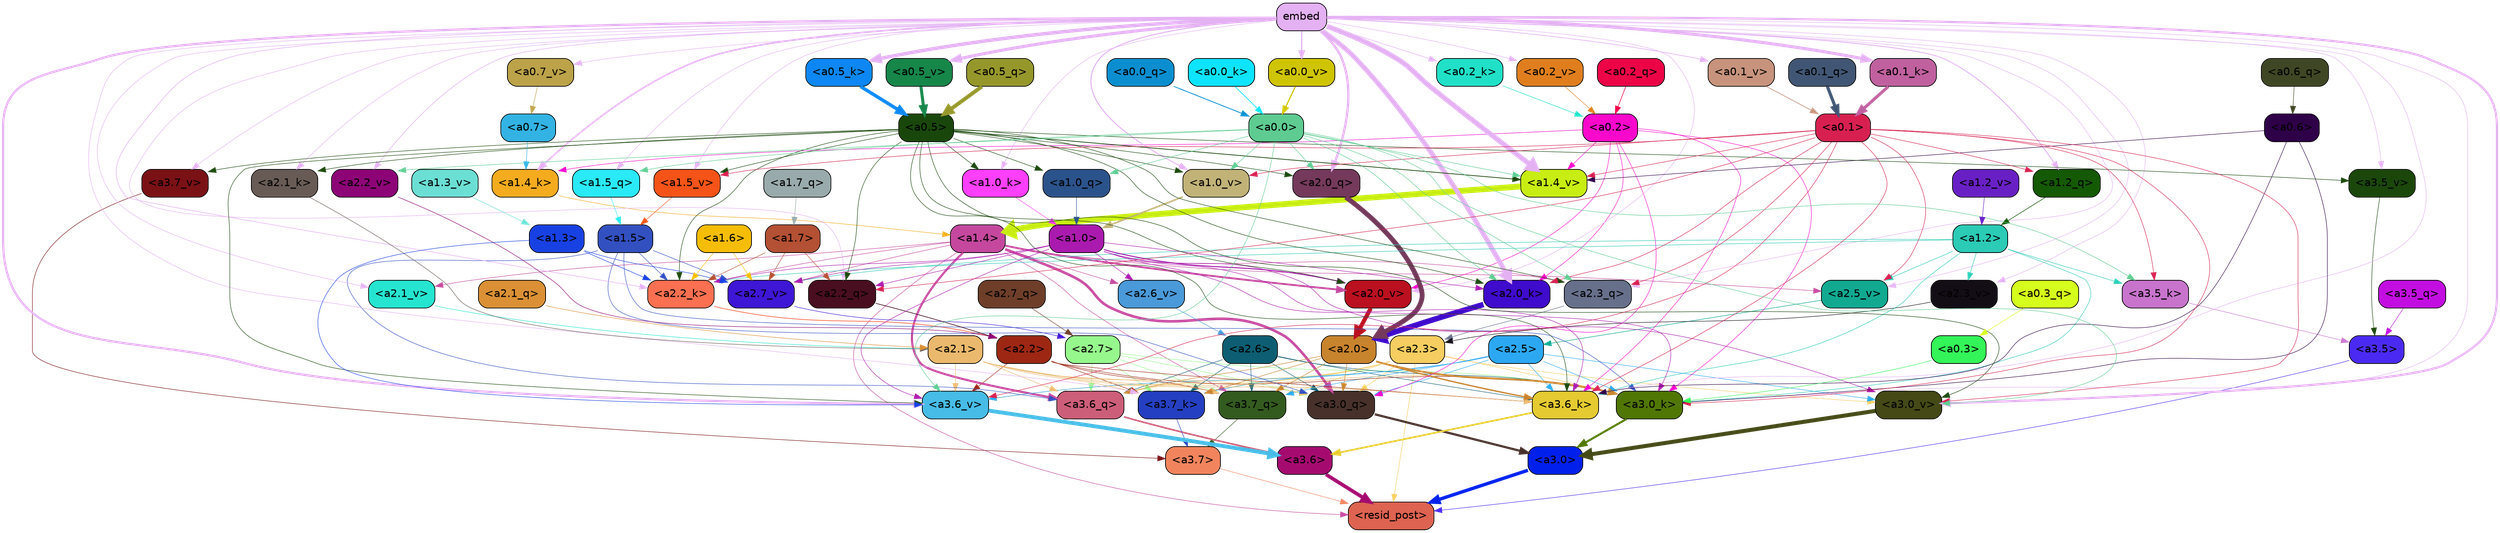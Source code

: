 strict digraph "" {
	graph [bgcolor=transparent,
		layout=dot,
		overlap=false,
		splines=true
	];
	"<a3.7>"	[color=black,
		fillcolor="#f1845d",
		fontname=Helvetica,
		shape=box,
		style="filled, rounded"];
	"<resid_post>"	[color=black,
		fillcolor="#de6351",
		fontname=Helvetica,
		shape=box,
		style="filled, rounded"];
	"<a3.7>" -> "<resid_post>"	[color="#f1845d",
		penwidth=0.6];
	"<a3.6>"	[color=black,
		fillcolor="#a50b6f",
		fontname=Helvetica,
		shape=box,
		style="filled, rounded"];
	"<a3.6>" -> "<resid_post>"	[color="#a50b6f",
		penwidth=4.646730065345764];
	"<a3.5>"	[color=black,
		fillcolor="#4a2af2",
		fontname=Helvetica,
		shape=box,
		style="filled, rounded"];
	"<a3.5>" -> "<resid_post>"	[color="#4a2af2",
		penwidth=0.6];
	"<a3.0>"	[color=black,
		fillcolor="#0120ec",
		fontname=Helvetica,
		shape=box,
		style="filled, rounded"];
	"<a3.0>" -> "<resid_post>"	[color="#0120ec",
		penwidth=4.323132634162903];
	"<a2.3>"	[color=black,
		fillcolor="#f5cd60",
		fontname=Helvetica,
		shape=box,
		style="filled, rounded"];
	"<a2.3>" -> "<resid_post>"	[color="#f5cd60",
		penwidth=0.6];
	"<a3.7_q>"	[color=black,
		fillcolor="#335b1f",
		fontname=Helvetica,
		shape=box,
		style="filled, rounded"];
	"<a2.3>" -> "<a3.7_q>"	[color="#f5cd60",
		penwidth=0.6];
	"<a3.6_q>"	[color=black,
		fillcolor="#cd5e79",
		fontname=Helvetica,
		shape=box,
		style="filled, rounded"];
	"<a2.3>" -> "<a3.6_q>"	[color="#f5cd60",
		penwidth=0.6];
	"<a3.0_q>"	[color=black,
		fillcolor="#47312a",
		fontname=Helvetica,
		shape=box,
		style="filled, rounded"];
	"<a2.3>" -> "<a3.0_q>"	[color="#f5cd60",
		penwidth=0.6];
	"<a3.7_k>"	[color=black,
		fillcolor="#243fc1",
		fontname=Helvetica,
		shape=box,
		style="filled, rounded"];
	"<a2.3>" -> "<a3.7_k>"	[color="#f5cd60",
		penwidth=0.6];
	"<a3.0_k>"	[color=black,
		fillcolor="#507704",
		fontname=Helvetica,
		shape=box,
		style="filled, rounded"];
	"<a2.3>" -> "<a3.0_k>"	[color="#f5cd60",
		penwidth=0.6];
	"<a3.6_v>"	[color=black,
		fillcolor="#47bce6",
		fontname=Helvetica,
		shape=box,
		style="filled, rounded"];
	"<a2.3>" -> "<a3.6_v>"	[color="#f5cd60",
		penwidth=0.6];
	"<a3.0_v>"	[color=black,
		fillcolor="#444916",
		fontname=Helvetica,
		shape=box,
		style="filled, rounded"];
	"<a2.3>" -> "<a3.0_v>"	[color="#f5cd60",
		penwidth=0.6];
	"<a1.4>"	[color=black,
		fillcolor="#c5489e",
		fontname=Helvetica,
		shape=box,
		style="filled, rounded"];
	"<a1.4>" -> "<resid_post>"	[color="#c5489e",
		penwidth=0.6];
	"<a1.4>" -> "<a3.7_q>"	[color="#c5489e",
		penwidth=0.6];
	"<a1.4>" -> "<a3.6_q>"	[color="#c5489e",
		penwidth=2.700703263282776];
	"<a1.4>" -> "<a3.0_q>"	[color="#c5489e",
		penwidth=3.34255850315094];
	"<a2.3_q>"	[color=black,
		fillcolor="#67708b",
		fontname=Helvetica,
		shape=box,
		style="filled, rounded"];
	"<a1.4>" -> "<a2.3_q>"	[color="#c5489e",
		penwidth=0.6];
	"<a2.2_k>"	[color=black,
		fillcolor="#fa7050",
		fontname=Helvetica,
		shape=box,
		style="filled, rounded"];
	"<a1.4>" -> "<a2.2_k>"	[color="#c5489e",
		penwidth=0.6];
	"<a2.7_v>"	[color=black,
		fillcolor="#3e16d5",
		fontname=Helvetica,
		shape=box,
		style="filled, rounded"];
	"<a1.4>" -> "<a2.7_v>"	[color="#c5489e",
		penwidth=0.6];
	"<a2.6_v>"	[color=black,
		fillcolor="#4a99d9",
		fontname=Helvetica,
		shape=box,
		style="filled, rounded"];
	"<a1.4>" -> "<a2.6_v>"	[color="#c5489e",
		penwidth=0.6];
	"<a2.5_v>"	[color=black,
		fillcolor="#12a991",
		fontname=Helvetica,
		shape=box,
		style="filled, rounded"];
	"<a1.4>" -> "<a2.5_v>"	[color="#c5489e",
		penwidth=0.6];
	"<a2.1_v>"	[color=black,
		fillcolor="#25e5d0",
		fontname=Helvetica,
		shape=box,
		style="filled, rounded"];
	"<a1.4>" -> "<a2.1_v>"	[color="#c5489e",
		penwidth=0.6];
	"<a2.0_v>"	[color=black,
		fillcolor="#bb101f",
		fontname=Helvetica,
		shape=box,
		style="filled, rounded"];
	"<a1.4>" -> "<a2.0_v>"	[color="#c5489e",
		penwidth=2.387977123260498];
	"<a3.7_q>" -> "<a3.7>"	[color="#335b1f",
		penwidth=0.6];
	"<a3.6_q>" -> "<a3.6>"	[color="#cd5e79",
		penwidth=2.03758105635643];
	"<a3.5_q>"	[color=black,
		fillcolor="#c30ee1",
		fontname=Helvetica,
		shape=box,
		style="filled, rounded"];
	"<a3.5_q>" -> "<a3.5>"	[color="#c30ee1",
		penwidth=0.6];
	"<a3.0_q>" -> "<a3.0>"	[color="#47312a",
		penwidth=2.8638100624084473];
	"<a3.7_k>" -> "<a3.7>"	[color="#243fc1",
		penwidth=0.6];
	"<a3.6_k>"	[color=black,
		fillcolor="#e5cb31",
		fontname=Helvetica,
		shape=box,
		style="filled, rounded"];
	"<a3.6_k>" -> "<a3.6>"	[color="#e5cb31",
		penwidth=2.174198240041733];
	"<a3.5_k>"	[color=black,
		fillcolor="#c874cd",
		fontname=Helvetica,
		shape=box,
		style="filled, rounded"];
	"<a3.5_k>" -> "<a3.5>"	[color="#c874cd",
		penwidth=0.6];
	"<a3.0_k>" -> "<a3.0>"	[color="#507704",
		penwidth=2.6274144649505615];
	"<a3.7_v>"	[color=black,
		fillcolor="#7a1115",
		fontname=Helvetica,
		shape=box,
		style="filled, rounded"];
	"<a3.7_v>" -> "<a3.7>"	[color="#7a1115",
		penwidth=0.6];
	"<a3.6_v>" -> "<a3.6>"	[color="#47bce6",
		penwidth=5.002329230308533];
	"<a3.5_v>"	[color=black,
		fillcolor="#1b470b",
		fontname=Helvetica,
		shape=box,
		style="filled, rounded"];
	"<a3.5_v>" -> "<a3.5>"	[color="#1b470b",
		penwidth=0.6];
	"<a3.0_v>" -> "<a3.0>"	[color="#444916",
		penwidth=5.188832879066467];
	"<a2.7>"	[color=black,
		fillcolor="#96f88c",
		fontname=Helvetica,
		shape=box,
		style="filled, rounded"];
	"<a2.7>" -> "<a3.7_q>"	[color="#96f88c",
		penwidth=0.6];
	"<a2.7>" -> "<a3.6_q>"	[color="#96f88c",
		penwidth=0.6];
	"<a2.7>" -> "<a3.0_q>"	[color="#96f88c",
		penwidth=0.6];
	"<a2.7>" -> "<a3.7_k>"	[color="#96f88c",
		penwidth=0.6];
	"<a2.7>" -> "<a3.0_k>"	[color="#96f88c",
		penwidth=0.6];
	"<a2.6>"	[color=black,
		fillcolor="#0d5e72",
		fontname=Helvetica,
		shape=box,
		style="filled, rounded"];
	"<a2.6>" -> "<a3.7_q>"	[color="#0d5e72",
		penwidth=0.6];
	"<a2.6>" -> "<a3.6_q>"	[color="#0d5e72",
		penwidth=0.6];
	"<a2.6>" -> "<a3.0_q>"	[color="#0d5e72",
		penwidth=0.6];
	"<a2.6>" -> "<a3.7_k>"	[color="#0d5e72",
		penwidth=0.6];
	"<a2.6>" -> "<a3.6_k>"	[color="#0d5e72",
		penwidth=0.6];
	"<a2.6>" -> "<a3.0_k>"	[color="#0d5e72",
		penwidth=0.6];
	"<a2.5>"	[color=black,
		fillcolor="#2ca8f3",
		fontname=Helvetica,
		shape=box,
		style="filled, rounded"];
	"<a2.5>" -> "<a3.7_q>"	[color="#2ca8f3",
		penwidth=0.6];
	"<a2.5>" -> "<a3.0_q>"	[color="#2ca8f3",
		penwidth=0.6];
	"<a2.5>" -> "<a3.7_k>"	[color="#2ca8f3",
		penwidth=0.6];
	"<a2.5>" -> "<a3.6_k>"	[color="#2ca8f3",
		penwidth=0.6];
	"<a2.5>" -> "<a3.0_k>"	[color="#2ca8f3",
		penwidth=0.6];
	"<a2.5>" -> "<a3.6_v>"	[color="#2ca8f3",
		penwidth=0.6];
	"<a2.5>" -> "<a3.0_v>"	[color="#2ca8f3",
		penwidth=0.6];
	"<a2.2>"	[color=black,
		fillcolor="#9d2712",
		fontname=Helvetica,
		shape=box,
		style="filled, rounded"];
	"<a2.2>" -> "<a3.7_q>"	[color="#9d2712",
		penwidth=0.6];
	"<a2.2>" -> "<a3.7_k>"	[color="#9d2712",
		penwidth=0.6];
	"<a2.2>" -> "<a3.6_k>"	[color="#9d2712",
		penwidth=0.6];
	"<a2.2>" -> "<a3.0_k>"	[color="#9d2712",
		penwidth=0.6];
	"<a2.2>" -> "<a3.6_v>"	[color="#9d2712",
		penwidth=0.6];
	"<a2.1>"	[color=black,
		fillcolor="#ebb96d",
		fontname=Helvetica,
		shape=box,
		style="filled, rounded"];
	"<a2.1>" -> "<a3.7_q>"	[color="#ebb96d",
		penwidth=0.6];
	"<a2.1>" -> "<a3.6_q>"	[color="#ebb96d",
		penwidth=0.6];
	"<a2.1>" -> "<a3.0_q>"	[color="#ebb96d",
		penwidth=0.6];
	"<a2.1>" -> "<a3.7_k>"	[color="#ebb96d",
		penwidth=0.6];
	"<a2.1>" -> "<a3.6_k>"	[color="#ebb96d",
		penwidth=0.6];
	"<a2.1>" -> "<a3.0_k>"	[color="#ebb96d",
		penwidth=0.6];
	"<a2.1>" -> "<a3.6_v>"	[color="#ebb96d",
		penwidth=0.6];
	"<a2.0>"	[color=black,
		fillcolor="#c8832d",
		fontname=Helvetica,
		shape=box,
		style="filled, rounded"];
	"<a2.0>" -> "<a3.7_q>"	[color="#c8832d",
		penwidth=0.6];
	"<a2.0>" -> "<a3.6_q>"	[color="#c8832d",
		penwidth=0.6];
	"<a2.0>" -> "<a3.0_q>"	[color="#c8832d",
		penwidth=0.6];
	"<a2.0>" -> "<a3.7_k>"	[color="#c8832d",
		penwidth=0.6];
	"<a2.0>" -> "<a3.6_k>"	[color="#c8832d",
		penwidth=1.6454488784074783];
	"<a2.0>" -> "<a3.0_k>"	[color="#c8832d",
		penwidth=2.2218968719244003];
	"<a1.5>"	[color=black,
		fillcolor="#3350c1",
		fontname=Helvetica,
		shape=box,
		style="filled, rounded"];
	"<a1.5>" -> "<a3.6_q>"	[color="#3350c1",
		penwidth=0.6];
	"<a1.5>" -> "<a3.0_q>"	[color="#3350c1",
		penwidth=0.6];
	"<a1.5>" -> "<a3.0_k>"	[color="#3350c1",
		penwidth=0.6];
	"<a1.5>" -> "<a2.2_k>"	[color="#3350c1",
		penwidth=0.6];
	"<a1.5>" -> "<a2.7_v>"	[color="#3350c1",
		penwidth=0.6];
	"<a0.2>"	[color=black,
		fillcolor="#fa09cc",
		fontname=Helvetica,
		shape=box,
		style="filled, rounded"];
	"<a0.2>" -> "<a3.0_q>"	[color="#fa09cc",
		penwidth=0.6];
	"<a0.2>" -> "<a3.6_k>"	[color="#fa09cc",
		penwidth=0.6];
	"<a0.2>" -> "<a3.0_k>"	[color="#fa09cc",
		penwidth=0.6];
	"<a2.0_k>"	[color=black,
		fillcolor="#3f0bcc",
		fontname=Helvetica,
		shape=box,
		style="filled, rounded"];
	"<a0.2>" -> "<a2.0_k>"	[color="#fa09cc",
		penwidth=0.6];
	"<a0.2>" -> "<a2.0_v>"	[color="#fa09cc",
		penwidth=0.6];
	"<a1.4_k>"	[color=black,
		fillcolor="#f4ab1e",
		fontname=Helvetica,
		shape=box,
		style="filled, rounded"];
	"<a0.2>" -> "<a1.4_k>"	[color="#fa09cc",
		penwidth=0.6];
	"<a1.4_v>"	[color=black,
		fillcolor="#c8ed13",
		fontname=Helvetica,
		shape=box,
		style="filled, rounded"];
	"<a0.2>" -> "<a1.4_v>"	[color="#fa09cc",
		penwidth=0.6];
	embed	[color=black,
		fillcolor="#e4b1f3",
		fontname=Helvetica,
		shape=box,
		style="filled, rounded"];
	embed -> "<a3.7_k>"	[color="#e4b1f3",
		penwidth=0.6];
	embed -> "<a3.6_k>"	[color="#e4b1f3",
		penwidth=0.6];
	embed -> "<a3.0_k>"	[color="#e4b1f3",
		penwidth=0.6];
	embed -> "<a3.7_v>"	[color="#e4b1f3",
		penwidth=0.6];
	embed -> "<a3.6_v>"	[color="#e4b1f3",
		penwidth=2.8301228284835815];
	embed -> "<a3.5_v>"	[color="#e4b1f3",
		penwidth=0.6];
	embed -> "<a3.0_v>"	[color="#e4b1f3",
		penwidth=2.7660785913467407];
	embed -> "<a2.3_q>"	[color="#e4b1f3",
		penwidth=0.6];
	"<a2.2_q>"	[color=black,
		fillcolor="#490e20",
		fontname=Helvetica,
		shape=box,
		style="filled, rounded"];
	embed -> "<a2.2_q>"	[color="#e4b1f3",
		penwidth=0.6];
	"<a2.0_q>"	[color=black,
		fillcolor="#74395b",
		fontname=Helvetica,
		shape=box,
		style="filled, rounded"];
	embed -> "<a2.0_q>"	[color="#e4b1f3",
		penwidth=2.918822765350342];
	embed -> "<a2.2_k>"	[color="#e4b1f3",
		penwidth=0.7099294662475586];
	"<a2.1_k>"	[color=black,
		fillcolor="#685b55",
		fontname=Helvetica,
		shape=box,
		style="filled, rounded"];
	embed -> "<a2.1_k>"	[color="#e4b1f3",
		penwidth=0.6];
	embed -> "<a2.0_k>"	[color="#e4b1f3",
		penwidth=6.075345039367676];
	embed -> "<a2.5_v>"	[color="#e4b1f3",
		penwidth=0.6];
	"<a2.3_v>"	[color=black,
		fillcolor="#130d16",
		fontname=Helvetica,
		shape=box,
		style="filled, rounded"];
	embed -> "<a2.3_v>"	[color="#e4b1f3",
		penwidth=0.6];
	"<a2.2_v>"	[color=black,
		fillcolor="#8d0476",
		fontname=Helvetica,
		shape=box,
		style="filled, rounded"];
	embed -> "<a2.2_v>"	[color="#e4b1f3",
		penwidth=0.6909599304199219];
	embed -> "<a2.1_v>"	[color="#e4b1f3",
		penwidth=0.6];
	embed -> "<a2.0_v>"	[color="#e4b1f3",
		penwidth=0.6];
	"<a1.5_q>"	[color=black,
		fillcolor="#29eaf6",
		fontname=Helvetica,
		shape=box,
		style="filled, rounded"];
	embed -> "<a1.5_q>"	[color="#e4b1f3",
		penwidth=0.6];
	"<a1.2_q>"	[color=black,
		fillcolor="#145904",
		fontname=Helvetica,
		shape=box,
		style="filled, rounded"];
	embed -> "<a1.2_q>"	[color="#e4b1f3",
		penwidth=1.1075286865234375];
	embed -> "<a1.4_k>"	[color="#e4b1f3",
		penwidth=2.043105125427246];
	"<a1.0_k>"	[color=black,
		fillcolor="#fe3ffc",
		fontname=Helvetica,
		shape=box,
		style="filled, rounded"];
	embed -> "<a1.0_k>"	[color="#e4b1f3",
		penwidth=0.6];
	"<a1.5_v>"	[color=black,
		fillcolor="#f65318",
		fontname=Helvetica,
		shape=box,
		style="filled, rounded"];
	embed -> "<a1.5_v>"	[color="#e4b1f3",
		penwidth=0.6];
	embed -> "<a1.4_v>"	[color="#e4b1f3",
		penwidth=6.46385931968689];
	"<a1.0_v>"	[color=black,
		fillcolor="#c1b278",
		fontname=Helvetica,
		shape=box,
		style="filled, rounded"];
	embed -> "<a1.0_v>"	[color="#e4b1f3",
		penwidth=1.273291826248169];
	"<a0.5_k>"	[color=black,
		fillcolor="#0d87f4",
		fontname=Helvetica,
		shape=box,
		style="filled, rounded"];
	embed -> "<a0.5_k>"	[color="#e4b1f3",
		penwidth=4.426396369934082];
	"<a0.2_k>"	[color=black,
		fillcolor="#20e1c8",
		fontname=Helvetica,
		shape=box,
		style="filled, rounded"];
	embed -> "<a0.2_k>"	[color="#e4b1f3",
		penwidth=0.6546797752380371];
	"<a0.1_k>"	[color=black,
		fillcolor="#c0609f",
		fontname=Helvetica,
		shape=box,
		style="filled, rounded"];
	embed -> "<a0.1_k>"	[color="#e4b1f3",
		penwidth=3.930372714996338];
	"<a0.7_v>"	[color=black,
		fillcolor="#bca249",
		fontname=Helvetica,
		shape=box,
		style="filled, rounded"];
	embed -> "<a0.7_v>"	[color="#e4b1f3",
		penwidth=0.6];
	"<a0.5_v>"	[color=black,
		fillcolor="#168649",
		fontname=Helvetica,
		shape=box,
		style="filled, rounded"];
	embed -> "<a0.5_v>"	[color="#e4b1f3",
		penwidth=3.920696496963501];
	"<a0.2_v>"	[color=black,
		fillcolor="#e07e1e",
		fontname=Helvetica,
		shape=box,
		style="filled, rounded"];
	embed -> "<a0.2_v>"	[color="#e4b1f3",
		penwidth=0.6];
	"<a0.1_v>"	[color=black,
		fillcolor="#c7937c",
		fontname=Helvetica,
		shape=box,
		style="filled, rounded"];
	embed -> "<a0.1_v>"	[color="#e4b1f3",
		penwidth=0.8145098686218262];
	"<a0.0_v>"	[color=black,
		fillcolor="#cfc400",
		fontname=Helvetica,
		shape=box,
		style="filled, rounded"];
	embed -> "<a0.0_v>"	[color="#e4b1f3",
		penwidth=1.426530361175537];
	"<a1.2>"	[color=black,
		fillcolor="#2bcbb6",
		fontname=Helvetica,
		shape=box,
		style="filled, rounded"];
	"<a1.2>" -> "<a3.6_k>"	[color="#2bcbb6",
		penwidth=0.6];
	"<a1.2>" -> "<a3.5_k>"	[color="#2bcbb6",
		penwidth=0.6];
	"<a1.2>" -> "<a3.0_k>"	[color="#2bcbb6",
		penwidth=0.6];
	"<a1.2>" -> "<a2.2_k>"	[color="#2bcbb6",
		penwidth=0.6];
	"<a1.2>" -> "<a2.7_v>"	[color="#2bcbb6",
		penwidth=0.6];
	"<a1.2>" -> "<a2.5_v>"	[color="#2bcbb6",
		penwidth=0.6];
	"<a1.2>" -> "<a2.3_v>"	[color="#2bcbb6",
		penwidth=0.6];
	"<a1.0>"	[color=black,
		fillcolor="#ab1aae",
		fontname=Helvetica,
		shape=box,
		style="filled, rounded"];
	"<a1.0>" -> "<a3.6_k>"	[color="#ab1aae",
		penwidth=0.6];
	"<a1.0>" -> "<a3.0_k>"	[color="#ab1aae",
		penwidth=0.6];
	"<a1.0>" -> "<a3.6_v>"	[color="#ab1aae",
		penwidth=0.6];
	"<a1.0>" -> "<a3.0_v>"	[color="#ab1aae",
		penwidth=0.6];
	"<a1.0>" -> "<a2.2_q>"	[color="#ab1aae",
		penwidth=0.6];
	"<a1.0>" -> "<a2.2_k>"	[color="#ab1aae",
		penwidth=0.6];
	"<a1.0>" -> "<a2.0_k>"	[color="#ab1aae",
		penwidth=0.6];
	"<a1.0>" -> "<a2.7_v>"	[color="#ab1aae",
		penwidth=0.6];
	"<a1.0>" -> "<a2.6_v>"	[color="#ab1aae",
		penwidth=0.6];
	"<a1.0>" -> "<a2.0_v>"	[color="#ab1aae",
		penwidth=1.2435333728790283];
	"<a0.6>"	[color=black,
		fillcolor="#2e0048",
		fontname=Helvetica,
		shape=box,
		style="filled, rounded"];
	"<a0.6>" -> "<a3.6_k>"	[color="#2e0048",
		penwidth=0.6];
	"<a0.6>" -> "<a3.0_k>"	[color="#2e0048",
		penwidth=0.6];
	"<a0.6>" -> "<a1.4_v>"	[color="#2e0048",
		penwidth=0.6];
	"<a0.5>"	[color=black,
		fillcolor="#19470b",
		fontname=Helvetica,
		shape=box,
		style="filled, rounded"];
	"<a0.5>" -> "<a3.6_k>"	[color="#19470b",
		penwidth=0.6];
	"<a0.5>" -> "<a3.7_v>"	[color="#19470b",
		penwidth=0.6];
	"<a0.5>" -> "<a3.6_v>"	[color="#19470b",
		penwidth=0.6];
	"<a0.5>" -> "<a3.5_v>"	[color="#19470b",
		penwidth=0.6];
	"<a0.5>" -> "<a3.0_v>"	[color="#19470b",
		penwidth=0.6124261617660522];
	"<a0.5>" -> "<a2.3_q>"	[color="#19470b",
		penwidth=0.6];
	"<a0.5>" -> "<a2.2_q>"	[color="#19470b",
		penwidth=0.6];
	"<a0.5>" -> "<a2.0_q>"	[color="#19470b",
		penwidth=0.6];
	"<a0.5>" -> "<a2.2_k>"	[color="#19470b",
		penwidth=0.6];
	"<a0.5>" -> "<a2.1_k>"	[color="#19470b",
		penwidth=0.6];
	"<a0.5>" -> "<a2.0_k>"	[color="#19470b",
		penwidth=0.6112704277038574];
	"<a0.5>" -> "<a2.0_v>"	[color="#19470b",
		penwidth=0.6];
	"<a1.0_q>"	[color=black,
		fillcolor="#2b538b",
		fontname=Helvetica,
		shape=box,
		style="filled, rounded"];
	"<a0.5>" -> "<a1.0_q>"	[color="#19470b",
		penwidth=0.6];
	"<a0.5>" -> "<a1.0_k>"	[color="#19470b",
		penwidth=0.6];
	"<a0.5>" -> "<a1.5_v>"	[color="#19470b",
		penwidth=0.6];
	"<a0.5>" -> "<a1.4_v>"	[color="#19470b",
		penwidth=0.9145197868347168];
	"<a0.5>" -> "<a1.0_v>"	[color="#19470b",
		penwidth=0.6];
	"<a0.1>"	[color=black,
		fillcolor="#d72050",
		fontname=Helvetica,
		shape=box,
		style="filled, rounded"];
	"<a0.1>" -> "<a3.6_k>"	[color="#d72050",
		penwidth=0.6];
	"<a0.1>" -> "<a3.5_k>"	[color="#d72050",
		penwidth=0.6];
	"<a0.1>" -> "<a3.0_k>"	[color="#d72050",
		penwidth=0.6];
	"<a0.1>" -> "<a3.6_v>"	[color="#d72050",
		penwidth=0.6];
	"<a0.1>" -> "<a3.0_v>"	[color="#d72050",
		penwidth=0.6];
	"<a0.1>" -> "<a2.3_q>"	[color="#d72050",
		penwidth=0.6];
	"<a0.1>" -> "<a2.2_q>"	[color="#d72050",
		penwidth=0.6];
	"<a0.1>" -> "<a2.0_k>"	[color="#d72050",
		penwidth=0.6];
	"<a0.1>" -> "<a2.5_v>"	[color="#d72050",
		penwidth=0.6];
	"<a0.1>" -> "<a1.2_q>"	[color="#d72050",
		penwidth=0.6];
	"<a0.1>" -> "<a1.5_v>"	[color="#d72050",
		penwidth=0.6];
	"<a0.1>" -> "<a1.4_v>"	[color="#d72050",
		penwidth=0.6];
	"<a0.1>" -> "<a1.0_v>"	[color="#d72050",
		penwidth=0.6];
	"<a0.0>"	[color=black,
		fillcolor="#5ecc91",
		fontname=Helvetica,
		shape=box,
		style="filled, rounded"];
	"<a0.0>" -> "<a3.5_k>"	[color="#5ecc91",
		penwidth=0.6];
	"<a0.0>" -> "<a3.6_v>"	[color="#5ecc91",
		penwidth=0.6];
	"<a0.0>" -> "<a3.0_v>"	[color="#5ecc91",
		penwidth=0.6];
	"<a0.0>" -> "<a2.3_q>"	[color="#5ecc91",
		penwidth=0.6];
	"<a0.0>" -> "<a2.0_q>"	[color="#5ecc91",
		penwidth=0.6];
	"<a0.0>" -> "<a2.0_k>"	[color="#5ecc91",
		penwidth=0.6];
	"<a0.0>" -> "<a2.2_v>"	[color="#5ecc91",
		penwidth=0.6];
	"<a0.0>" -> "<a1.5_q>"	[color="#5ecc91",
		penwidth=0.6];
	"<a0.0>" -> "<a1.0_q>"	[color="#5ecc91",
		penwidth=0.6];
	"<a0.0>" -> "<a1.4_v>"	[color="#5ecc91",
		penwidth=0.6];
	"<a0.0>" -> "<a1.0_v>"	[color="#5ecc91",
		penwidth=0.6];
	"<a0.3>"	[color=black,
		fillcolor="#33f458",
		fontname=Helvetica,
		shape=box,
		style="filled, rounded"];
	"<a0.3>" -> "<a3.0_k>"	[color="#33f458",
		penwidth=0.6];
	"<a1.3>"	[color=black,
		fillcolor="#1841e4",
		fontname=Helvetica,
		shape=box,
		style="filled, rounded"];
	"<a1.3>" -> "<a3.6_v>"	[color="#1841e4",
		penwidth=0.6];
	"<a1.3>" -> "<a2.2_k>"	[color="#1841e4",
		penwidth=0.6];
	"<a1.3>" -> "<a2.7_v>"	[color="#1841e4",
		penwidth=0.6];
	"<a2.7_q>"	[color=black,
		fillcolor="#6e3e29",
		fontname=Helvetica,
		shape=box,
		style="filled, rounded"];
	"<a2.7_q>" -> "<a2.7>"	[color="#6e3e29",
		penwidth=0.6];
	"<a2.3_q>" -> "<a2.3>"	[color="#67708b",
		penwidth=0.6];
	"<a2.2_q>" -> "<a2.2>"	[color="#490e20",
		penwidth=0.8114519119262695];
	"<a2.1_q>"	[color=black,
		fillcolor="#db9035",
		fontname=Helvetica,
		shape=box,
		style="filled, rounded"];
	"<a2.1_q>" -> "<a2.1>"	[color="#db9035",
		penwidth=0.6];
	"<a2.0_q>" -> "<a2.0>"	[color="#74395b",
		penwidth=6.2323237657547];
	"<a2.2_k>" -> "<a2.2>"	[color="#fa7050",
		penwidth=0.9331893920898438];
	"<a2.1_k>" -> "<a2.1>"	[color="#685b55",
		penwidth=0.6];
	"<a2.0_k>" -> "<a2.0>"	[color="#3f0bcc",
		penwidth=7.158664226531982];
	"<a2.7_v>" -> "<a2.7>"	[color="#3e16d5",
		penwidth=0.6];
	"<a2.6_v>" -> "<a2.6>"	[color="#4a99d9",
		penwidth=0.6];
	"<a2.5_v>" -> "<a2.5>"	[color="#12a991",
		penwidth=0.6657319068908691];
	"<a2.3_v>" -> "<a2.3>"	[color="#130d16",
		penwidth=0.6];
	"<a2.2_v>" -> "<a2.2>"	[color="#8d0476",
		penwidth=0.6];
	"<a2.1_v>" -> "<a2.1>"	[color="#25e5d0",
		penwidth=0.6];
	"<a2.0_v>" -> "<a2.0>"	[color="#bb101f",
		penwidth=5.380099236965179];
	"<a1.7>"	[color=black,
		fillcolor="#b45033",
		fontname=Helvetica,
		shape=box,
		style="filled, rounded"];
	"<a1.7>" -> "<a2.2_q>"	[color="#b45033",
		penwidth=0.6];
	"<a1.7>" -> "<a2.2_k>"	[color="#b45033",
		penwidth=0.6];
	"<a1.7>" -> "<a2.7_v>"	[color="#b45033",
		penwidth=0.6];
	"<a1.6>"	[color=black,
		fillcolor="#f6bd07",
		fontname=Helvetica,
		shape=box,
		style="filled, rounded"];
	"<a1.6>" -> "<a2.2_k>"	[color="#f6bd07",
		penwidth=0.6];
	"<a1.6>" -> "<a2.7_v>"	[color="#f6bd07",
		penwidth=0.6];
	"<a1.7_q>"	[color=black,
		fillcolor="#99aaac",
		fontname=Helvetica,
		shape=box,
		style="filled, rounded"];
	"<a1.7_q>" -> "<a1.7>"	[color="#99aaac",
		penwidth=0.6];
	"<a1.5_q>" -> "<a1.5>"	[color="#29eaf6",
		penwidth=0.6];
	"<a1.2_q>" -> "<a1.2>"	[color="#145904",
		penwidth=0.6965713500976562];
	"<a1.0_q>" -> "<a1.0>"	[color="#2b538b",
		penwidth=0.6];
	"<a1.4_k>" -> "<a1.4>"	[color="#f4ab1e",
		penwidth=0.6];
	"<a1.0_k>" -> "<a1.0>"	[color="#fe3ffc",
		penwidth=0.6];
	"<a1.5_v>" -> "<a1.5>"	[color="#f65318",
		penwidth=0.6];
	"<a1.4_v>" -> "<a1.4>"	[color="#c8ed13",
		penwidth=7.649995803833008];
	"<a1.3_v>"	[color=black,
		fillcolor="#6bdfd4",
		fontname=Helvetica,
		shape=box,
		style="filled, rounded"];
	"<a1.3_v>" -> "<a1.3>"	[color="#6bdfd4",
		penwidth=0.6];
	"<a1.2_v>"	[color=black,
		fillcolor="#6820c5",
		fontname=Helvetica,
		shape=box,
		style="filled, rounded"];
	"<a1.2_v>" -> "<a1.2>"	[color="#6820c5",
		penwidth=0.6];
	"<a1.0_v>" -> "<a1.0>"	[color="#c1b278",
		penwidth=2.050852060317993];
	"<a0.7>"	[color=black,
		fillcolor="#32b3e4",
		fontname=Helvetica,
		shape=box,
		style="filled, rounded"];
	"<a0.7>" -> "<a1.4_k>"	[color="#32b3e4",
		penwidth=0.6];
	"<a0.6_q>"	[color=black,
		fillcolor="#3f4624",
		fontname=Helvetica,
		shape=box,
		style="filled, rounded"];
	"<a0.6_q>" -> "<a0.6>"	[color="#3f4624",
		penwidth=0.6];
	"<a0.5_q>"	[color=black,
		fillcolor="#96972b",
		fontname=Helvetica,
		shape=box,
		style="filled, rounded"];
	"<a0.5_q>" -> "<a0.5>"	[color="#96972b",
		penwidth=4.9415271282196045];
	"<a0.3_q>"	[color=black,
		fillcolor="#d6fe1c",
		fontname=Helvetica,
		shape=box,
		style="filled, rounded"];
	"<a0.3_q>" -> "<a0.3>"	[color="#d6fe1c",
		penwidth=0.6];
	"<a0.2_q>"	[color=black,
		fillcolor="#ed0446",
		fontname=Helvetica,
		shape=box,
		style="filled, rounded"];
	"<a0.2_q>" -> "<a0.2>"	[color="#ed0446",
		penwidth=0.7393593788146973];
	"<a0.1_q>"	[color=black,
		fillcolor="#415674",
		fontname=Helvetica,
		shape=box,
		style="filled, rounded"];
	"<a0.1_q>" -> "<a0.1>"	[color="#415674",
		penwidth=4.0437469482421875];
	"<a0.0_q>"	[color=black,
		fillcolor="#0b8ed0",
		fontname=Helvetica,
		shape=box,
		style="filled, rounded"];
	"<a0.0_q>" -> "<a0.0>"	[color="#0b8ed0",
		penwidth=1.0526800155639648];
	"<a0.5_k>" -> "<a0.5>"	[color="#0d87f4",
		penwidth=4.382697105407715];
	"<a0.2_k>" -> "<a0.2>"	[color="#20e1c8",
		penwidth=0.6394491195678711];
	"<a0.1_k>" -> "<a0.1>"	[color="#c0609f",
		penwidth=3.9428932666778564];
	"<a0.0_k>"	[color=black,
		fillcolor="#0de4ff",
		fontname=Helvetica,
		shape=box,
		style="filled, rounded"];
	"<a0.0_k>" -> "<a0.0>"	[color="#0de4ff",
		penwidth=0.9280776977539062];
	"<a0.7_v>" -> "<a0.7>"	[color="#bca249",
		penwidth=0.6];
	"<a0.5_v>" -> "<a0.5>"	[color="#168649",
		penwidth=3.8846328258514404];
	"<a0.2_v>" -> "<a0.2>"	[color="#e07e1e",
		penwidth=0.6];
	"<a0.1_v>" -> "<a0.1>"	[color="#c7937c",
		penwidth=0.8284716606140137];
	"<a0.0_v>" -> "<a0.0>"	[color="#cfc400",
		penwidth=1.44976806640625];
}
